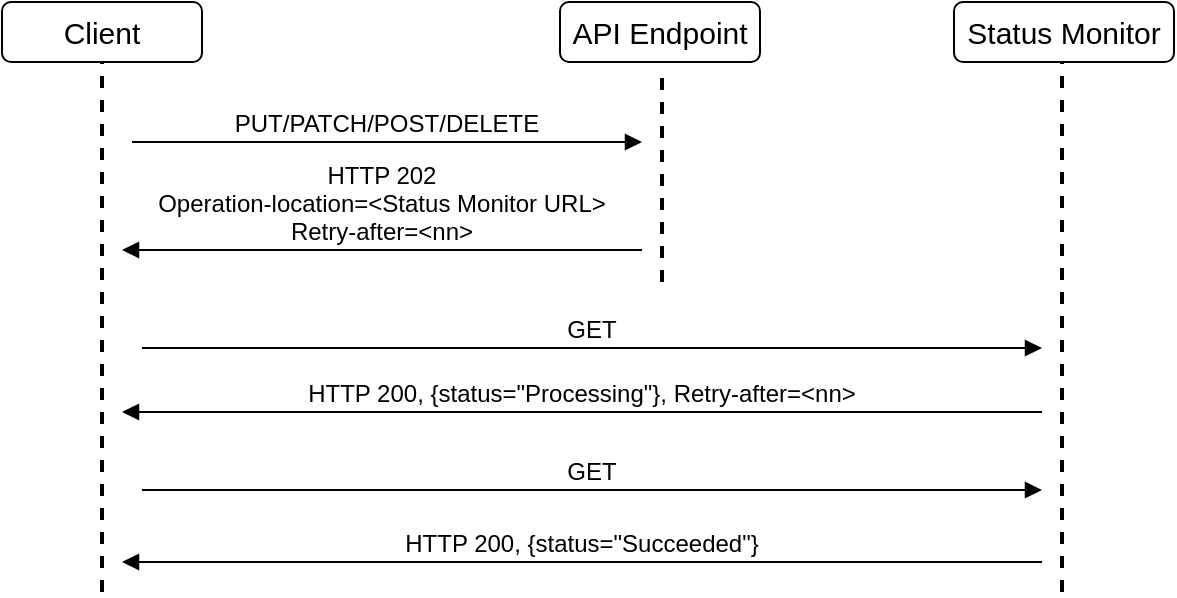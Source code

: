 <mxfile version="14.9.9" type="device"><diagram id="kgpKYQtTHZ0yAKxKKP6v" name="Page-1"><mxGraphModel dx="735" dy="505" grid="1" gridSize="10" guides="1" tooltips="1" connect="1" arrows="1" fold="1" page="1" pageScale="1" pageWidth="850" pageHeight="1100" math="0" shadow="0"><root><mxCell id="0"/><mxCell id="1" parent="0"/><mxCell id="3nuBFxr9cyL0pnOWT2aG-8" value="PUT/PATCH/POST/DELETE" style="verticalAlign=bottom;endArrow=block;shadow=0;strokeWidth=1;fontSize=12;" parent="1" edge="1"><mxGeometry relative="1" as="geometry"><mxPoint x="175" y="160.0" as="sourcePoint"/><mxPoint x="430" y="160" as="targetPoint"/></mxGeometry></mxCell><mxCell id="3nuBFxr9cyL0pnOWT2aG-9" value="HTTP 202&#10;Operation-location=&lt;Status Monitor URL&gt;&#10;Retry-after=&lt;nn&gt;" style="verticalAlign=bottom;endArrow=block;shadow=0;strokeWidth=1;fontSize=12;" parent="1" edge="1"><mxGeometry relative="1" as="geometry"><mxPoint x="430" y="214" as="sourcePoint"/><mxPoint x="170" y="214" as="targetPoint"/></mxGeometry></mxCell><mxCell id="GUl8PT9u4p2i3NXgiotN-1" value="Client" style="rounded=1;whiteSpace=wrap;html=1;fontSize=15;" parent="1" vertex="1"><mxGeometry x="110" y="90" width="100" height="30" as="geometry"/></mxCell><mxCell id="GUl8PT9u4p2i3NXgiotN-4" value="" style="endArrow=none;dashed=1;html=1;fontSize=15;entryX=0.5;entryY=1;entryDx=0;entryDy=0;strokeWidth=2;" parent="1" target="GUl8PT9u4p2i3NXgiotN-1" edge="1"><mxGeometry width="50" height="50" relative="1" as="geometry"><mxPoint x="160" y="385" as="sourcePoint"/><mxPoint x="410" y="230" as="targetPoint"/></mxGeometry></mxCell><mxCell id="GUl8PT9u4p2i3NXgiotN-8" value="GET" style="verticalAlign=bottom;endArrow=block;shadow=0;strokeWidth=1;fontSize=12;" parent="1" edge="1"><mxGeometry x="300" y="103" as="geometry"><mxPoint x="180" y="263.0" as="sourcePoint"/><mxPoint x="630" y="263" as="targetPoint"/></mxGeometry></mxCell><mxCell id="GUl8PT9u4p2i3NXgiotN-9" value="HTTP 200, {status=&quot;Processing&quot;}, Retry-after=&lt;nn&gt;" style="verticalAlign=bottom;endArrow=block;shadow=0;strokeWidth=1;fontSize=12;" parent="1" edge="1"><mxGeometry x="300" y="85" as="geometry"><mxPoint x="630" y="295" as="sourcePoint"/><mxPoint x="170" y="295" as="targetPoint"/></mxGeometry></mxCell><mxCell id="GUl8PT9u4p2i3NXgiotN-3" value="API Endpoint" style="rounded=1;whiteSpace=wrap;html=1;fontSize=15;" parent="1" vertex="1"><mxGeometry x="389" y="90" width="100" height="30" as="geometry"/></mxCell><mxCell id="GUl8PT9u4p2i3NXgiotN-5" value="" style="endArrow=none;dashed=1;html=1;fontSize=15;entryX=0.5;entryY=1;entryDx=0;entryDy=0;strokeWidth=2;" parent="1" edge="1"><mxGeometry x="391" y="97" width="50" height="50" as="geometry"><mxPoint x="440" y="230" as="sourcePoint"/><mxPoint x="440" y="127" as="targetPoint"/></mxGeometry></mxCell><mxCell id="KwrzKkCSYr3E1MjtmfXS-1" value="Status Monitor" style="rounded=1;whiteSpace=wrap;html=1;fontSize=15;" parent="1" vertex="1"><mxGeometry x="586" y="90" width="110" height="30" as="geometry"/></mxCell><mxCell id="KwrzKkCSYr3E1MjtmfXS-2" value="" style="endArrow=none;dashed=1;html=1;fontSize=15;entryX=0.5;entryY=1;entryDx=0;entryDy=0;strokeWidth=2;" parent="1" edge="1"><mxGeometry width="50" height="50" relative="1" as="geometry"><mxPoint x="640" y="385" as="sourcePoint"/><mxPoint x="640" y="120" as="targetPoint"/></mxGeometry></mxCell><mxCell id="KwrzKkCSYr3E1MjtmfXS-3" value="GET" style="verticalAlign=bottom;endArrow=block;shadow=0;strokeWidth=1;fontSize=12;" parent="1" edge="1"><mxGeometry x="300" y="174" as="geometry"><mxPoint x="180" y="334.0" as="sourcePoint"/><mxPoint x="630" y="334" as="targetPoint"/></mxGeometry></mxCell><mxCell id="KwrzKkCSYr3E1MjtmfXS-4" value="HTTP 200, {status=&quot;Succeeded&quot;}" style="verticalAlign=bottom;endArrow=block;shadow=0;strokeWidth=1;fontSize=12;" parent="1" edge="1"><mxGeometry x="300" y="160" as="geometry"><mxPoint x="630" y="370" as="sourcePoint"/><mxPoint x="170" y="370" as="targetPoint"/></mxGeometry></mxCell></root></mxGraphModel></diagram></mxfile>